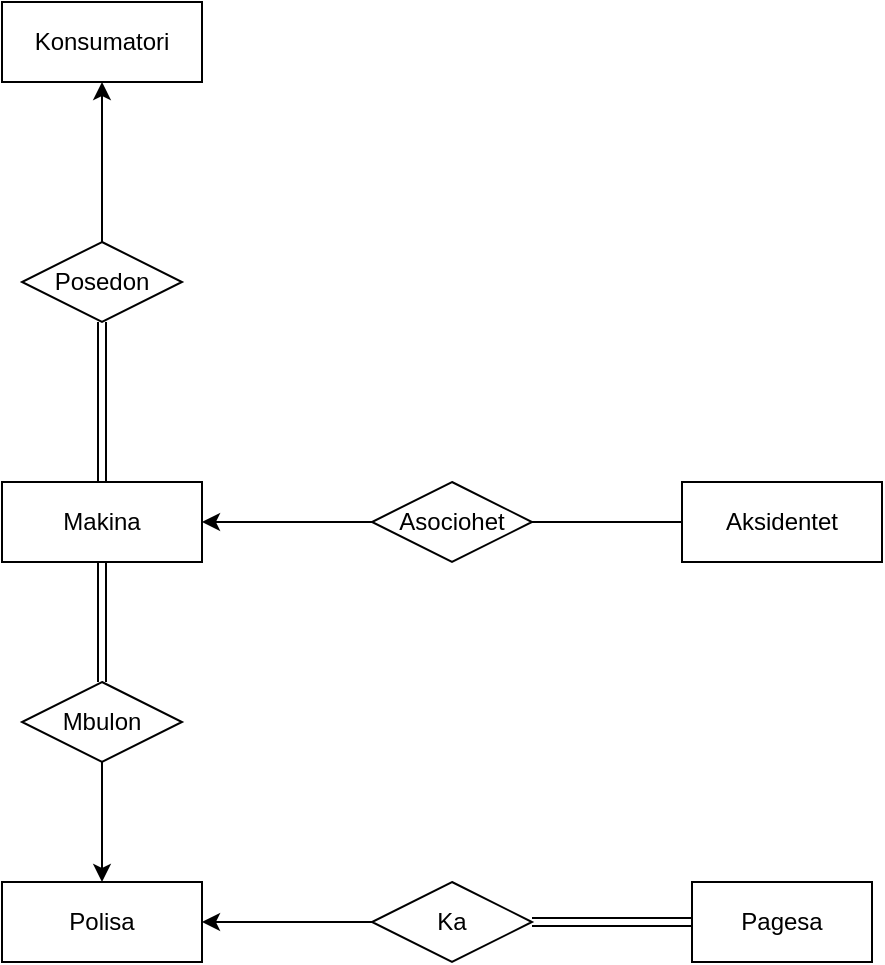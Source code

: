 <mxfile version="13.10.6" type="device" pages="4"><diagram id="W3owxpDLp4psgmQr0dd3" name="Page-1"><mxGraphModel dx="1182" dy="764" grid="1" gridSize="10" guides="1" tooltips="1" connect="1" arrows="1" fold="1" page="1" pageScale="1" pageWidth="850" pageHeight="1100" math="0" shadow="0"><root><mxCell id="0"/><mxCell id="1" parent="0"/><mxCell id="UTA5DaWIHDq7cl2r9-yQ-9" style="edgeStyle=orthogonalEdgeStyle;rounded=0;orthogonalLoop=1;jettySize=auto;html=1;endArrow=none;endFill=0;startArrow=classic;startFill=1;" edge="1" parent="1" source="UTA5DaWIHDq7cl2r9-yQ-1" target="UTA5DaWIHDq7cl2r9-yQ-7"><mxGeometry relative="1" as="geometry"/></mxCell><mxCell id="UTA5DaWIHDq7cl2r9-yQ-1" value="Konsumatori" style="whiteSpace=wrap;html=1;align=center;" vertex="1" parent="1"><mxGeometry x="160" y="130" width="100" height="40" as="geometry"/></mxCell><mxCell id="UTA5DaWIHDq7cl2r9-yQ-10" style="edgeStyle=orthogonalEdgeStyle;rounded=0;orthogonalLoop=1;jettySize=auto;html=1;entryX=0.5;entryY=1;entryDx=0;entryDy=0;endArrow=none;endFill=0;shape=link;" edge="1" parent="1" source="UTA5DaWIHDq7cl2r9-yQ-2" target="UTA5DaWIHDq7cl2r9-yQ-7"><mxGeometry relative="1" as="geometry"/></mxCell><mxCell id="UTA5DaWIHDq7cl2r9-yQ-12" style="edgeStyle=orthogonalEdgeStyle;rounded=0;orthogonalLoop=1;jettySize=auto;html=1;entryX=0;entryY=0.5;entryDx=0;entryDy=0;endArrow=none;endFill=0;startArrow=classic;startFill=1;" edge="1" parent="1" source="UTA5DaWIHDq7cl2r9-yQ-2" target="UTA5DaWIHDq7cl2r9-yQ-11"><mxGeometry relative="1" as="geometry"/></mxCell><mxCell id="UTA5DaWIHDq7cl2r9-yQ-2" value="Makina" style="whiteSpace=wrap;html=1;align=center;" vertex="1" parent="1"><mxGeometry x="160" y="370" width="100" height="40" as="geometry"/></mxCell><mxCell id="UTA5DaWIHDq7cl2r9-yQ-13" style="edgeStyle=orthogonalEdgeStyle;rounded=0;orthogonalLoop=1;jettySize=auto;html=1;entryX=1;entryY=0.5;entryDx=0;entryDy=0;endArrow=none;endFill=0;" edge="1" parent="1" source="UTA5DaWIHDq7cl2r9-yQ-3" target="UTA5DaWIHDq7cl2r9-yQ-11"><mxGeometry relative="1" as="geometry"/></mxCell><mxCell id="UTA5DaWIHDq7cl2r9-yQ-3" value="Aksidentet" style="whiteSpace=wrap;html=1;align=center;" vertex="1" parent="1"><mxGeometry x="500" y="370" width="100" height="40" as="geometry"/></mxCell><mxCell id="UTA5DaWIHDq7cl2r9-yQ-19" style="edgeStyle=orthogonalEdgeStyle;rounded=0;orthogonalLoop=1;jettySize=auto;html=1;endArrow=none;endFill=0;startArrow=classic;startFill=1;" edge="1" parent="1" source="UTA5DaWIHDq7cl2r9-yQ-4" target="UTA5DaWIHDq7cl2r9-yQ-17"><mxGeometry relative="1" as="geometry"/></mxCell><mxCell id="UTA5DaWIHDq7cl2r9-yQ-4" value="Polisa" style="whiteSpace=wrap;html=1;align=center;" vertex="1" parent="1"><mxGeometry x="160" y="570" width="100" height="40" as="geometry"/></mxCell><mxCell id="UTA5DaWIHDq7cl2r9-yQ-20" style="edgeStyle=orthogonalEdgeStyle;rounded=0;orthogonalLoop=1;jettySize=auto;html=1;entryX=1;entryY=0.5;entryDx=0;entryDy=0;endArrow=none;endFill=0;shape=link;" edge="1" parent="1" source="UTA5DaWIHDq7cl2r9-yQ-5" target="UTA5DaWIHDq7cl2r9-yQ-17"><mxGeometry relative="1" as="geometry"/></mxCell><mxCell id="UTA5DaWIHDq7cl2r9-yQ-5" value="Pagesa" style="whiteSpace=wrap;html=1;align=center;" vertex="1" parent="1"><mxGeometry x="505" y="570" width="90" height="40" as="geometry"/></mxCell><mxCell id="UTA5DaWIHDq7cl2r9-yQ-7" value="Posedon" style="shape=rhombus;perimeter=rhombusPerimeter;whiteSpace=wrap;html=1;align=center;" vertex="1" parent="1"><mxGeometry x="170" y="250" width="80" height="40" as="geometry"/></mxCell><mxCell id="UTA5DaWIHDq7cl2r9-yQ-11" value="Asociohet" style="shape=rhombus;perimeter=rhombusPerimeter;whiteSpace=wrap;html=1;align=center;" vertex="1" parent="1"><mxGeometry x="345" y="370" width="80" height="40" as="geometry"/></mxCell><mxCell id="UTA5DaWIHDq7cl2r9-yQ-15" style="edgeStyle=orthogonalEdgeStyle;rounded=0;orthogonalLoop=1;jettySize=auto;html=1;entryX=0.5;entryY=1;entryDx=0;entryDy=0;endArrow=none;endFill=0;shape=link;" edge="1" parent="1" source="UTA5DaWIHDq7cl2r9-yQ-14" target="UTA5DaWIHDq7cl2r9-yQ-2"><mxGeometry relative="1" as="geometry"/></mxCell><mxCell id="UTA5DaWIHDq7cl2r9-yQ-16" style="edgeStyle=orthogonalEdgeStyle;rounded=0;orthogonalLoop=1;jettySize=auto;html=1;endArrow=classic;endFill=1;" edge="1" parent="1" source="UTA5DaWIHDq7cl2r9-yQ-14" target="UTA5DaWIHDq7cl2r9-yQ-4"><mxGeometry relative="1" as="geometry"/></mxCell><mxCell id="UTA5DaWIHDq7cl2r9-yQ-14" value="Mbulon" style="shape=rhombus;perimeter=rhombusPerimeter;whiteSpace=wrap;html=1;align=center;" vertex="1" parent="1"><mxGeometry x="170" y="470" width="80" height="40" as="geometry"/></mxCell><mxCell id="UTA5DaWIHDq7cl2r9-yQ-17" value="Ka" style="shape=rhombus;perimeter=rhombusPerimeter;whiteSpace=wrap;html=1;align=center;" vertex="1" parent="1"><mxGeometry x="345" y="570" width="80" height="40" as="geometry"/></mxCell></root></mxGraphModel></diagram><diagram id="gCbwByycRe-IS5ydE_2S" name="Page-2"><mxGraphModel dx="1182" dy="764" grid="1" gridSize="10" guides="1" tooltips="1" connect="1" arrows="1" fold="1" page="1" pageScale="1" pageWidth="850" pageHeight="1100" math="0" shadow="0"><root><mxCell id="1uB4w3OTc2XSyQxiiMkH-0"/><mxCell id="1uB4w3OTc2XSyQxiiMkH-1" parent="1uB4w3OTc2XSyQxiiMkH-0"/><mxCell id="1uB4w3OTc2XSyQxiiMkH-2" value="Grupi" style="whiteSpace=wrap;html=1;align=center;" vertex="1" parent="1uB4w3OTc2XSyQxiiMkH-1"><mxGeometry x="510" y="170" width="100" height="40" as="geometry"/></mxCell><mxCell id="1uB4w3OTc2XSyQxiiMkH-3" value="Artikulli" style="whiteSpace=wrap;html=1;align=center;" vertex="1" parent="1uB4w3OTc2XSyQxiiMkH-1"><mxGeometry x="150" y="170" width="100" height="40" as="geometry"/></mxCell><mxCell id="1uB4w3OTc2XSyQxiiMkH-5" value="Klienti" style="whiteSpace=wrap;html=1;align=center;" vertex="1" parent="1uB4w3OTc2XSyQxiiMkH-1"><mxGeometry x="540" y="360" width="100" height="40" as="geometry"/></mxCell><mxCell id="1uB4w3OTc2XSyQxiiMkH-6" value="Fatura" style="whiteSpace=wrap;html=1;align=center;" vertex="1" parent="1uB4w3OTc2XSyQxiiMkH-1"><mxGeometry x="150" y="360" width="100" height="40" as="geometry"/></mxCell><mxCell id="1uB4w3OTc2XSyQxiiMkH-8" style="edgeStyle=orthogonalEdgeStyle;rounded=0;orthogonalLoop=1;jettySize=auto;html=1;startArrow=none;startFill=0;endArrow=none;endFill=0;shape=link;" edge="1" parent="1uB4w3OTc2XSyQxiiMkH-1" source="1uB4w3OTc2XSyQxiiMkH-7" target="1uB4w3OTc2XSyQxiiMkH-3"><mxGeometry relative="1" as="geometry"/></mxCell><mxCell id="1uB4w3OTc2XSyQxiiMkH-9" style="edgeStyle=orthogonalEdgeStyle;rounded=0;orthogonalLoop=1;jettySize=auto;html=1;startArrow=none;startFill=0;endArrow=classic;endFill=1;" edge="1" parent="1uB4w3OTc2XSyQxiiMkH-1" source="1uB4w3OTc2XSyQxiiMkH-7" target="1uB4w3OTc2XSyQxiiMkH-2"><mxGeometry relative="1" as="geometry"/></mxCell><mxCell id="1uB4w3OTc2XSyQxiiMkH-7" value="Takon" style="shape=rhombus;perimeter=rhombusPerimeter;whiteSpace=wrap;html=1;align=center;" vertex="1" parent="1uB4w3OTc2XSyQxiiMkH-1"><mxGeometry x="360" y="170" width="80" height="40" as="geometry"/></mxCell><mxCell id="1uB4w3OTc2XSyQxiiMkH-11" style="edgeStyle=orthogonalEdgeStyle;rounded=0;orthogonalLoop=1;jettySize=auto;html=1;entryX=0.5;entryY=0;entryDx=0;entryDy=0;startArrow=none;startFill=0;endArrow=classic;endFill=1;" edge="1" parent="1uB4w3OTc2XSyQxiiMkH-1" source="1uB4w3OTc2XSyQxiiMkH-10" target="1uB4w3OTc2XSyQxiiMkH-6"><mxGeometry relative="1" as="geometry"/></mxCell><mxCell id="1uB4w3OTc2XSyQxiiMkH-12" style="edgeStyle=orthogonalEdgeStyle;rounded=0;orthogonalLoop=1;jettySize=auto;html=1;startArrow=none;startFill=0;endArrow=none;endFill=0;shape=link;" edge="1" parent="1uB4w3OTc2XSyQxiiMkH-1" source="1uB4w3OTc2XSyQxiiMkH-10" target="1uB4w3OTc2XSyQxiiMkH-3"><mxGeometry relative="1" as="geometry"/></mxCell><mxCell id="1uB4w3OTc2XSyQxiiMkH-10" value="Posedon" style="shape=rhombus;perimeter=rhombusPerimeter;whiteSpace=wrap;html=1;align=center;" vertex="1" parent="1uB4w3OTc2XSyQxiiMkH-1"><mxGeometry x="160" y="260" width="80" height="40" as="geometry"/></mxCell><mxCell id="1uB4w3OTc2XSyQxiiMkH-15" style="edgeStyle=orthogonalEdgeStyle;rounded=0;orthogonalLoop=1;jettySize=auto;html=1;startArrow=none;startFill=0;endArrow=classic;endFill=1;entryX=1;entryY=0.5;entryDx=0;entryDy=0;" edge="1" parent="1uB4w3OTc2XSyQxiiMkH-1" source="1uB4w3OTc2XSyQxiiMkH-13" target="1uB4w3OTc2XSyQxiiMkH-6"><mxGeometry relative="1" as="geometry"><mxPoint x="260" y="380" as="targetPoint"/></mxGeometry></mxCell><mxCell id="1uB4w3OTc2XSyQxiiMkH-17" style="edgeStyle=orthogonalEdgeStyle;rounded=0;orthogonalLoop=1;jettySize=auto;html=1;startArrow=none;startFill=0;endArrow=classic;endFill=1;" edge="1" parent="1uB4w3OTc2XSyQxiiMkH-1" source="1uB4w3OTc2XSyQxiiMkH-13" target="1uB4w3OTc2XSyQxiiMkH-5"><mxGeometry relative="1" as="geometry"/></mxCell><mxCell id="1uB4w3OTc2XSyQxiiMkH-13" value="Takon" style="shape=rhombus;perimeter=rhombusPerimeter;whiteSpace=wrap;html=1;align=center;" vertex="1" parent="1uB4w3OTc2XSyQxiiMkH-1"><mxGeometry x="370" y="360" width="80" height="40" as="geometry"/></mxCell><mxCell id="1uB4w3OTc2XSyQxiiMkH-19" value="10..M" style="text;strokeColor=none;fillColor=none;spacingLeft=4;spacingRight=4;overflow=hidden;rotatable=0;points=[[0,0.5],[1,0.5]];portConstraint=eastwest;fontSize=12;" vertex="1" parent="1uB4w3OTc2XSyQxiiMkH-1"><mxGeometry x="250" y="160" width="40" height="30" as="geometry"/></mxCell><mxCell id="1uB4w3OTc2XSyQxiiMkH-20" value="1..M" style="text;strokeColor=none;fillColor=none;spacingLeft=4;spacingRight=4;overflow=hidden;rotatable=0;points=[[0,0.5],[1,0.5]];portConstraint=eastwest;fontSize=12;" vertex="1" parent="1uB4w3OTc2XSyQxiiMkH-1"><mxGeometry x="159" y="210" width="40" height="30" as="geometry"/></mxCell></root></mxGraphModel></diagram><diagram id="k6MChGKHRVqrI72iHu6-" name="Page-3"><mxGraphModel dx="1182" dy="764" grid="1" gridSize="10" guides="1" tooltips="1" connect="1" arrows="1" fold="1" page="1" pageScale="1" pageWidth="850" pageHeight="1100" math="0" shadow="0"><root><mxCell id="RcZDIh7LY-W5K5aa9Sb5-0"/><mxCell id="RcZDIh7LY-W5K5aa9Sb5-1" parent="RcZDIh7LY-W5K5aa9Sb5-0"/><mxCell id="RcZDIh7LY-W5K5aa9Sb5-2" value="Studenti" style="whiteSpace=wrap;html=1;align=center;" vertex="1" parent="RcZDIh7LY-W5K5aa9Sb5-1"><mxGeometry x="120" y="240" width="100" height="40" as="geometry"/></mxCell><mxCell id="RcZDIh7LY-W5K5aa9Sb5-3" value="Grupi" style="whiteSpace=wrap;html=1;align=center;" vertex="1" parent="RcZDIh7LY-W5K5aa9Sb5-1"><mxGeometry x="490" y="240" width="100" height="40" as="geometry"/></mxCell><mxCell id="RcZDIh7LY-W5K5aa9Sb5-4" value="Profesori" style="whiteSpace=wrap;html=1;align=center;" vertex="1" parent="RcZDIh7LY-W5K5aa9Sb5-1"><mxGeometry x="120" y="550" width="100" height="40" as="geometry"/></mxCell><mxCell id="RcZDIh7LY-W5K5aa9Sb5-5" value="Lenda" style="whiteSpace=wrap;html=1;align=center;" vertex="1" parent="RcZDIh7LY-W5K5aa9Sb5-1"><mxGeometry x="490" y="550" width="100" height="40" as="geometry"/></mxCell><mxCell id="RcZDIh7LY-W5K5aa9Sb5-7" style="edgeStyle=orthogonalEdgeStyle;rounded=0;orthogonalLoop=1;jettySize=auto;html=1;startArrow=none;startFill=0;endArrow=none;endFill=0;" edge="1" parent="RcZDIh7LY-W5K5aa9Sb5-1" source="RcZDIh7LY-W5K5aa9Sb5-6" target="RcZDIh7LY-W5K5aa9Sb5-2"><mxGeometry relative="1" as="geometry"/></mxCell><mxCell id="RcZDIh7LY-W5K5aa9Sb5-8" style="edgeStyle=orthogonalEdgeStyle;rounded=0;orthogonalLoop=1;jettySize=auto;html=1;startArrow=none;startFill=0;endArrow=classic;endFill=1;" edge="1" parent="RcZDIh7LY-W5K5aa9Sb5-1" source="RcZDIh7LY-W5K5aa9Sb5-6" target="RcZDIh7LY-W5K5aa9Sb5-3"><mxGeometry relative="1" as="geometry"/></mxCell><mxCell id="RcZDIh7LY-W5K5aa9Sb5-6" value="Takon" style="shape=rhombus;perimeter=rhombusPerimeter;whiteSpace=wrap;html=1;align=center;" vertex="1" parent="RcZDIh7LY-W5K5aa9Sb5-1"><mxGeometry x="320" y="240" width="80" height="40" as="geometry"/></mxCell><mxCell id="RcZDIh7LY-W5K5aa9Sb5-10" style="edgeStyle=orthogonalEdgeStyle;rounded=0;orthogonalLoop=1;jettySize=auto;html=1;startArrow=none;startFill=0;endArrow=none;endFill=0;" edge="1" parent="RcZDIh7LY-W5K5aa9Sb5-1" source="RcZDIh7LY-W5K5aa9Sb5-9" target="RcZDIh7LY-W5K5aa9Sb5-4"><mxGeometry relative="1" as="geometry"/></mxCell><mxCell id="RcZDIh7LY-W5K5aa9Sb5-11" style="edgeStyle=orthogonalEdgeStyle;rounded=0;orthogonalLoop=1;jettySize=auto;html=1;entryX=0;entryY=0.75;entryDx=0;entryDy=0;startArrow=none;startFill=0;endArrow=none;endFill=0;" edge="1" parent="RcZDIh7LY-W5K5aa9Sb5-1" source="RcZDIh7LY-W5K5aa9Sb5-9" target="RcZDIh7LY-W5K5aa9Sb5-5"><mxGeometry relative="1" as="geometry"><Array as="points"><mxPoint x="490" y="570"/></Array></mxGeometry></mxCell><mxCell id="RcZDIh7LY-W5K5aa9Sb5-9" value="Ligjeron" style="shape=rhombus;perimeter=rhombusPerimeter;whiteSpace=wrap;html=1;align=center;" vertex="1" parent="RcZDIh7LY-W5K5aa9Sb5-1"><mxGeometry x="320" y="550" width="80" height="40" as="geometry"/></mxCell><mxCell id="RcZDIh7LY-W5K5aa9Sb5-13" style="edgeStyle=orthogonalEdgeStyle;rounded=0;orthogonalLoop=1;jettySize=auto;html=1;entryX=0.75;entryY=1;entryDx=0;entryDy=0;startArrow=none;startFill=0;endArrow=none;endFill=0;" edge="1" parent="RcZDIh7LY-W5K5aa9Sb5-1" source="RcZDIh7LY-W5K5aa9Sb5-12" target="RcZDIh7LY-W5K5aa9Sb5-2"><mxGeometry relative="1" as="geometry"><Array as="points"><mxPoint x="160" y="420"/><mxPoint x="160" y="280"/></Array></mxGeometry></mxCell><mxCell id="RcZDIh7LY-W5K5aa9Sb5-14" style="edgeStyle=orthogonalEdgeStyle;rounded=0;orthogonalLoop=1;jettySize=auto;html=1;startArrow=none;startFill=0;endArrow=none;endFill=0;" edge="1" parent="RcZDIh7LY-W5K5aa9Sb5-1" source="RcZDIh7LY-W5K5aa9Sb5-12" target="RcZDIh7LY-W5K5aa9Sb5-5"><mxGeometry relative="1" as="geometry"/></mxCell><mxCell id="RcZDIh7LY-W5K5aa9Sb5-12" value="Degjon" style="shape=rhombus;perimeter=rhombusPerimeter;whiteSpace=wrap;html=1;align=center;" vertex="1" parent="RcZDIh7LY-W5K5aa9Sb5-1"><mxGeometry x="310" y="400" width="80" height="40" as="geometry"/></mxCell></root></mxGraphModel></diagram><diagram id="TavVSyaPg5NsW7sr31Ln" name="Page-4"><mxGraphModel dx="1182" dy="764" grid="1" gridSize="10" guides="1" tooltips="1" connect="1" arrows="1" fold="1" page="1" pageScale="1" pageWidth="850" pageHeight="1100" math="0" shadow="0"><root><mxCell id="-wxckdnogQqhnaoQsapC-0"/><mxCell id="-wxckdnogQqhnaoQsapC-1" parent="-wxckdnogQqhnaoQsapC-0"/><mxCell id="-wxckdnogQqhnaoQsapC-2" value="Filmi" style="whiteSpace=wrap;html=1;align=center;" vertex="1" parent="-wxckdnogQqhnaoQsapC-1"><mxGeometry x="120" y="330" width="100" height="40" as="geometry"/></mxCell><mxCell id="-wxckdnogQqhnaoQsapC-3" value="Regjisori" style="whiteSpace=wrap;html=1;align=center;" vertex="1" parent="-wxckdnogQqhnaoQsapC-1"><mxGeometry x="120" y="590" width="100" height="40" as="geometry"/></mxCell><mxCell id="-wxckdnogQqhnaoQsapC-4" value="Aktori" style="whiteSpace=wrap;html=1;align=center;" vertex="1" parent="-wxckdnogQqhnaoQsapC-1"><mxGeometry x="460" y="330" width="100" height="40" as="geometry"/></mxCell><mxCell id="-wxckdnogQqhnaoQsapC-16" style="edgeStyle=orthogonalEdgeStyle;rounded=0;orthogonalLoop=1;jettySize=auto;html=1;startArrow=none;startFill=0;endArrow=none;endFill=0;" edge="1" parent="-wxckdnogQqhnaoQsapC-1" source="-wxckdnogQqhnaoQsapC-5" target="-wxckdnogQqhnaoQsapC-15"><mxGeometry relative="1" as="geometry"/></mxCell><mxCell id="-wxckdnogQqhnaoQsapC-5" value="Klienti" style="whiteSpace=wrap;html=1;align=center;" vertex="1" parent="-wxckdnogQqhnaoQsapC-1"><mxGeometry x="120" y="130" width="100" height="40" as="geometry"/></mxCell><mxCell id="-wxckdnogQqhnaoQsapC-18" style="edgeStyle=orthogonalEdgeStyle;rounded=0;orthogonalLoop=1;jettySize=auto;html=1;startArrow=none;startFill=0;endArrow=none;endFill=0;" edge="1" parent="-wxckdnogQqhnaoQsapC-1" source="-wxckdnogQqhnaoQsapC-6" target="-wxckdnogQqhnaoQsapC-15"><mxGeometry relative="1" as="geometry"/></mxCell><mxCell id="-wxckdnogQqhnaoQsapC-21" style="edgeStyle=orthogonalEdgeStyle;rounded=0;orthogonalLoop=1;jettySize=auto;html=1;startArrow=none;startFill=0;endArrow=none;endFill=0;" edge="1" parent="-wxckdnogQqhnaoQsapC-1" source="-wxckdnogQqhnaoQsapC-6" target="-wxckdnogQqhnaoQsapC-19"><mxGeometry relative="1" as="geometry"/></mxCell><mxCell id="-wxckdnogQqhnaoQsapC-22" style="edgeStyle=orthogonalEdgeStyle;rounded=0;orthogonalLoop=1;jettySize=auto;html=1;startArrow=none;startFill=0;endArrow=none;endFill=0;" edge="1" parent="-wxckdnogQqhnaoQsapC-1" source="-wxckdnogQqhnaoQsapC-6"><mxGeometry relative="1" as="geometry"><mxPoint x="500" y="220" as="targetPoint"/><Array as="points"><mxPoint x="500" y="260"/><mxPoint x="500" y="223"/></Array></mxGeometry></mxCell><mxCell id="-wxckdnogQqhnaoQsapC-6" value="Huazimet" style="whiteSpace=wrap;html=1;align=center;" vertex="1" parent="-wxckdnogQqhnaoQsapC-1"><mxGeometry x="325" y="240" width="100" height="40" as="geometry"/></mxCell><mxCell id="-wxckdnogQqhnaoQsapC-8" style="edgeStyle=orthogonalEdgeStyle;rounded=0;orthogonalLoop=1;jettySize=auto;html=1;entryX=1;entryY=0.5;entryDx=0;entryDy=0;startArrow=none;startFill=0;endArrow=classic;endFill=1;" edge="1" parent="-wxckdnogQqhnaoQsapC-1" source="-wxckdnogQqhnaoQsapC-7" target="-wxckdnogQqhnaoQsapC-2"><mxGeometry relative="1" as="geometry"/></mxCell><mxCell id="-wxckdnogQqhnaoQsapC-9" style="edgeStyle=orthogonalEdgeStyle;rounded=0;orthogonalLoop=1;jettySize=auto;html=1;entryX=0;entryY=0.5;entryDx=0;entryDy=0;startArrow=none;startFill=0;endArrow=none;endFill=0;" edge="1" parent="-wxckdnogQqhnaoQsapC-1" source="-wxckdnogQqhnaoQsapC-7" target="-wxckdnogQqhnaoQsapC-4"><mxGeometry relative="1" as="geometry"/></mxCell><mxCell id="-wxckdnogQqhnaoQsapC-7" value="Luan" style="shape=rhombus;perimeter=rhombusPerimeter;whiteSpace=wrap;html=1;align=center;" vertex="1" parent="-wxckdnogQqhnaoQsapC-1"><mxGeometry x="320" y="330" width="80" height="40" as="geometry"/></mxCell><mxCell id="-wxckdnogQqhnaoQsapC-13" style="edgeStyle=orthogonalEdgeStyle;rounded=0;orthogonalLoop=1;jettySize=auto;html=1;startArrow=none;startFill=0;endArrow=classic;endFill=1;" edge="1" parent="-wxckdnogQqhnaoQsapC-1" source="-wxckdnogQqhnaoQsapC-12" target="-wxckdnogQqhnaoQsapC-2"><mxGeometry relative="1" as="geometry"/></mxCell><mxCell id="-wxckdnogQqhnaoQsapC-14" style="edgeStyle=orthogonalEdgeStyle;rounded=0;orthogonalLoop=1;jettySize=auto;html=1;startArrow=none;startFill=0;endArrow=none;endFill=0;" edge="1" parent="-wxckdnogQqhnaoQsapC-1" source="-wxckdnogQqhnaoQsapC-12" target="-wxckdnogQqhnaoQsapC-3"><mxGeometry relative="1" as="geometry"/></mxCell><mxCell id="-wxckdnogQqhnaoQsapC-12" value="Regjia" style="shape=rhombus;perimeter=rhombusPerimeter;whiteSpace=wrap;html=1;align=center;" vertex="1" parent="-wxckdnogQqhnaoQsapC-1"><mxGeometry x="130" y="470" width="80" height="40" as="geometry"/></mxCell><mxCell id="-wxckdnogQqhnaoQsapC-17" style="edgeStyle=orthogonalEdgeStyle;rounded=0;orthogonalLoop=1;jettySize=auto;html=1;entryX=0.5;entryY=0;entryDx=0;entryDy=0;startArrow=none;startFill=0;endArrow=none;endFill=0;" edge="1" parent="-wxckdnogQqhnaoQsapC-1" source="-wxckdnogQqhnaoQsapC-15" target="-wxckdnogQqhnaoQsapC-2"><mxGeometry relative="1" as="geometry"/></mxCell><mxCell id="-wxckdnogQqhnaoQsapC-15" value="Huazon" style="shape=rhombus;perimeter=rhombusPerimeter;whiteSpace=wrap;html=1;align=center;" vertex="1" parent="-wxckdnogQqhnaoQsapC-1"><mxGeometry x="130" y="240" width="80" height="40" as="geometry"/></mxCell><mxCell id="-wxckdnogQqhnaoQsapC-19" value="DtaHuzaimit" style="ellipse;whiteSpace=wrap;html=1;align=center;" vertex="1" parent="-wxckdnogQqhnaoQsapC-1"><mxGeometry x="325" y="140" width="100" height="40" as="geometry"/></mxCell><mxCell id="-wxckdnogQqhnaoQsapC-20" value="KohaMajties" style="ellipse;whiteSpace=wrap;html=1;align=center;" vertex="1" parent="-wxckdnogQqhnaoQsapC-1"><mxGeometry x="450" y="180" width="100" height="40" as="geometry"/></mxCell></root></mxGraphModel></diagram></mxfile>